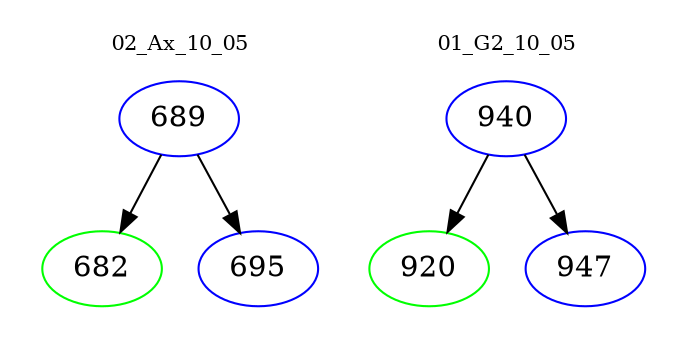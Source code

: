 digraph{
subgraph cluster_0 {
color = white
label = "02_Ax_10_05";
fontsize=10;
T0_689 [label="689", color="blue"]
T0_689 -> T0_682 [color="black"]
T0_682 [label="682", color="green"]
T0_689 -> T0_695 [color="black"]
T0_695 [label="695", color="blue"]
}
subgraph cluster_1 {
color = white
label = "01_G2_10_05";
fontsize=10;
T1_940 [label="940", color="blue"]
T1_940 -> T1_920 [color="black"]
T1_920 [label="920", color="green"]
T1_940 -> T1_947 [color="black"]
T1_947 [label="947", color="blue"]
}
}
